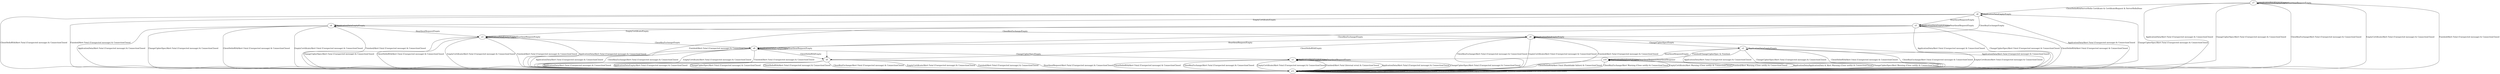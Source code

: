 digraph {
__start0 [label="" shape="none"];
__start0 -> s0;
s7
s0
s1
s2
s3
s4
s5
s6
s8
s9
s10
s11
s7 -> s11 [label="ApplicationData/Alert Fatal (Unexpected message) & ConnectionClosed"]
s7 -> s7 [label="ApplicationDataEmpty/Empty"]
s7 -> s11 [label="ChangeCipherSpec/Alert Fatal (Unexpected message) & ConnectionClosed"]
s7 -> s6 [label="ClientHelloRSA/ServerHello Certificate & CertificateRequest & ServerHelloDone"]
s7 -> s11 [label="ClientKeyExchange/Alert Fatal (Unexpected message) & ConnectionClosed"]
s7 -> s11 [label="EmptyCertificate/Alert Fatal (Unexpected message) & ConnectionClosed"]
s7 -> s11 [label="Finished/Alert Fatal (Unexpected message) & ConnectionClosed"]
s7 -> s7 [label="HeartbeatRequest/Empty"]
s0 -> s11 [label="ApplicationData/Alert Fatal (Unexpected message) & ConnectionClosed"]
s0 -> s11 [label="ApplicationDataEmpty/Alert Fatal (Unexpected message) & ConnectionClosed"]
s0 -> s11 [label="ChangeCipherSpec/Alert Fatal (Unexpected message) & ConnectionClosed"]
s0 -> s11 [label="ClientHelloRSA/Alert Fatal (Unexpected message) & ConnectionClosed"]
s0 -> s11 [label="ClientKeyExchange/Alert Fatal (Unexpected message) & ConnectionClosed"]
s0 -> s11 [label="EmptyCertificate/Alert Fatal (Unexpected message) & ConnectionClosed"]
s0 -> s11 [label="Finished/Alert Fatal (Unexpected message) & ConnectionClosed"]
s0 -> s11 [label="HeartbeatRequest/Alert Fatal (Unexpected message) & ConnectionClosed"]
s1 -> s11 [label="ApplicationData/Alert Fatal (Unexpected message) & ConnectionClosed"]
s1 -> s1 [label="ApplicationDataEmpty/Empty"]
s1 -> s11 [label="ChangeCipherSpec/Alert Fatal (Unexpected message) & ConnectionClosed"]
s1 -> s11 [label="ClientHelloRSA/Alert Fatal (Unexpected message) & ConnectionClosed"]
s1 -> s11 [label="ClientKeyExchange/Alert Fatal (Unexpected message) & ConnectionClosed"]
s1 -> s11 [label="EmptyCertificate/Alert Fatal (Unexpected message) & ConnectionClosed"]
s1 -> s11 [label="Finished/Alert Fatal (Internal error) & ConnectionClosed"]
s1 -> s1 [label="HeartbeatRequest/Empty"]
s2 -> s11 [label="ApplicationData/Alert Fatal (Unexpected message) & ConnectionClosed"]
s2 -> s2 [label="ApplicationDataEmpty/Empty"]
s2 -> s11 [label="ChangeCipherSpec/Alert Fatal (Unexpected message) & ConnectionClosed"]
s2 -> s11 [label="ClientHelloRSA/Alert Fatal (Unexpected message) & ConnectionClosed"]
s2 -> s11 [label="ClientKeyExchange/Alert Fatal (Unexpected message) & ConnectionClosed"]
s2 -> s11 [label="EmptyCertificate/Alert Fatal (Unexpected message) & ConnectionClosed"]
s2 -> s10 [label="Finished/ChangeCipherSpec & Finished"]
s2 -> s1 [label="HeartbeatRequest/Empty"]
s3 -> s11 [label="ApplicationData/Alert Fatal (Unexpected message) & ConnectionClosed"]
s3 -> s3 [label="ApplicationDataEmpty/Empty"]
s3 -> s11 [label="ChangeCipherSpec/Alert Fatal (Unexpected message) & ConnectionClosed"]
s3 -> s11 [label="ClientHelloRSA/Alert Fatal (Unexpected message) & ConnectionClosed"]
s3 -> s8 [label="ClientKeyExchange/Empty"]
s3 -> s11 [label="EmptyCertificate/Alert Fatal (Unexpected message) & ConnectionClosed"]
s3 -> s11 [label="Finished/Alert Fatal (Unexpected message) & ConnectionClosed"]
s3 -> s3 [label="HeartbeatRequest/Empty"]
s4 -> s11 [label="ApplicationData/Alert Fatal (Unexpected message) & ConnectionClosed"]
s4 -> s4 [label="ApplicationDataEmpty/Empty"]
s4 -> s11 [label="ChangeCipherSpec/Alert Fatal (Unexpected message) & ConnectionClosed"]
s4 -> s11 [label="ClientHelloRSA/Alert Fatal (Unexpected message) & ConnectionClosed"]
s4 -> s9 [label="ClientKeyExchange/Empty"]
s4 -> s11 [label="EmptyCertificate/Alert Fatal (Unexpected message) & ConnectionClosed"]
s4 -> s11 [label="Finished/Alert Fatal (Unexpected message) & ConnectionClosed"]
s4 -> s3 [label="HeartbeatRequest/Empty"]
s5 -> s11 [label="ApplicationData/Alert Fatal (Unexpected message) & ConnectionClosed"]
s5 -> s5 [label="ApplicationDataEmpty/Empty"]
s5 -> s11 [label="ChangeCipherSpec/Alert Fatal (Unexpected message) & ConnectionClosed"]
s5 -> s11 [label="ClientHelloRSA/Alert Fatal (Unexpected message) & ConnectionClosed"]
s5 -> s8 [label="ClientKeyExchange/Empty"]
s5 -> s3 [label="EmptyCertificate/Empty"]
s5 -> s11 [label="Finished/Alert Fatal (Unexpected message) & ConnectionClosed"]
s5 -> s5 [label="HeartbeatRequest/Empty"]
s6 -> s11 [label="ApplicationData/Alert Fatal (Unexpected message) & ConnectionClosed"]
s6 -> s6 [label="ApplicationDataEmpty/Empty"]
s6 -> s11 [label="ChangeCipherSpec/Alert Fatal (Unexpected message) & ConnectionClosed"]
s6 -> s11 [label="ClientHelloRSA/Alert Fatal (Unexpected message) & ConnectionClosed"]
s6 -> s9 [label="ClientKeyExchange/Empty"]
s6 -> s4 [label="EmptyCertificate/Empty"]
s6 -> s11 [label="Finished/Alert Fatal (Unexpected message) & ConnectionClosed"]
s6 -> s5 [label="HeartbeatRequest/Empty"]
s8 -> s11 [label="ApplicationData/Alert Fatal (Unexpected message) & ConnectionClosed"]
s8 -> s8 [label="ApplicationDataEmpty/Empty"]
s8 -> s1 [label="ChangeCipherSpec/Empty"]
s8 -> s0 [label="ClientHelloRSA/Empty"]
s8 -> s11 [label="ClientKeyExchange/Alert Fatal (Unexpected message) & ConnectionClosed"]
s8 -> s11 [label="EmptyCertificate/Alert Fatal (Unexpected message) & ConnectionClosed"]
s8 -> s11 [label="Finished/Alert Fatal (Unexpected message) & ConnectionClosed"]
s8 -> s8 [label="HeartbeatRequest/Empty"]
s9 -> s11 [label="ApplicationData/Alert Fatal (Unexpected message) & ConnectionClosed"]
s9 -> s9 [label="ApplicationDataEmpty/Empty"]
s9 -> s2 [label="ChangeCipherSpec/Empty"]
s9 -> s0 [label="ClientHelloRSA/Empty"]
s9 -> s11 [label="ClientKeyExchange/Alert Fatal (Unexpected message) & ConnectionClosed"]
s9 -> s11 [label="EmptyCertificate/Alert Fatal (Unexpected message) & ConnectionClosed"]
s9 -> s11 [label="Finished/Alert Fatal (Unexpected message) & ConnectionClosed"]
s9 -> s8 [label="HeartbeatRequest/Empty"]
s10 -> s11 [label="ApplicationData/ApplicationData & Alert Warning (Close notify) & ConnectionClosed"]
s10 -> s10 [label="ApplicationDataEmpty/Empty"]
s10 -> s11 [label="ChangeCipherSpec/Alert Warning (Close notify) & ConnectionClosed"]
s10 -> s11 [label="ClientHelloRSA/Alert Fatal (Handshake failure) & ConnectionClosed"]
s10 -> s11 [label="ClientKeyExchange/Alert Warning (Close notify) & ConnectionClosed"]
s10 -> s11 [label="EmptyCertificate/Alert Warning (Close notify) & ConnectionClosed"]
s10 -> s11 [label="Finished/Alert Warning (Close notify) & ConnectionClosed"]
s10 -> s10 [label="HeartbeatRequest/HeartbeatResponse"]
s11 -> s11 [label="ApplicationData/ConnectionClosed"]
s11 -> s11 [label="ApplicationDataEmpty/ConnectionClosed"]
s11 -> s11 [label="ChangeCipherSpec/ConnectionClosed"]
s11 -> s11 [label="ClientHelloRSA/ConnectionClosed"]
s11 -> s11 [label="ClientKeyExchange/ConnectionClosed"]
s11 -> s11 [label="EmptyCertificate/ConnectionClosed"]
s11 -> s11 [label="Finished/ConnectionClosed"]
s11 -> s11 [label="HeartbeatRequest/ConnectionClosed"]
}
